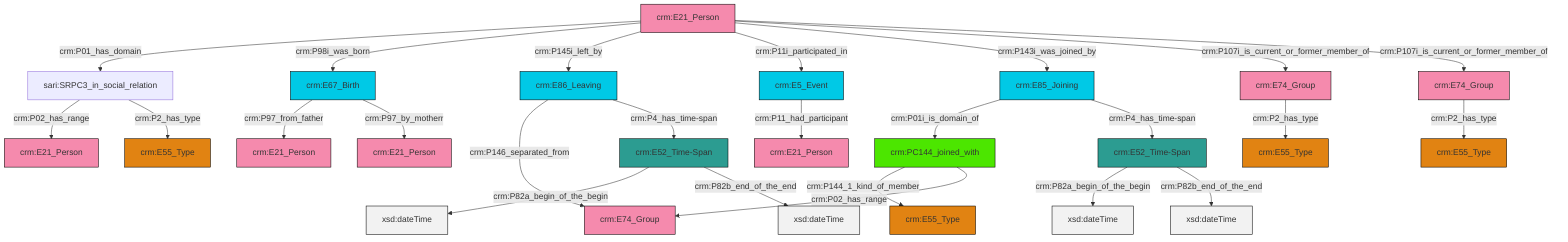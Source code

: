 graph TD
classDef Literal fill:#f2f2f2,stroke:#000000;
classDef CRM_Entity fill:#FFFFFF,stroke:#000000;
classDef Temporal_Entity fill:#00C9E6, stroke:#000000;
classDef Type fill:#E18312, stroke:#000000;
classDef Time-Span fill:#2C9C91, stroke:#000000;
classDef Appellation fill:#FFEB7F, stroke:#000000;
classDef Place fill:#008836, stroke:#000000;
classDef Persistent_Item fill:#B266B2, stroke:#000000;
classDef Conceptual_Object fill:#FFD700, stroke:#000000;
classDef Physical_Thing fill:#D2B48C, stroke:#000000;
classDef Actor fill:#f58aad, stroke:#000000;
classDef PC_Classes fill:#4ce600, stroke:#000000;
classDef Multi fill:#cccccc,stroke:#000000;

2["crm:E86_Leaving"]:::Temporal_Entity -->|crm:P146_separated_from| 4["crm:E74_Group"]:::Actor
11["crm:E52_Time-Span"]:::Time-Span -->|crm:P82a_begin_of_the_begin| 12[xsd:dateTime]:::Literal
13["crm:PC144_joined_with"]:::PC_Classes -->|crm:P144_1_kind_of_member| 0["crm:E55_Type"]:::Type
14["crm:E74_Group"]:::Actor -->|crm:P2_has_type| 16["crm:E55_Type"]:::Type
17["crm:E21_Person"]:::Actor -->|crm:P01_has_domain| 18["sari:SRPC3_in_social_relation"]:::Default
17["crm:E21_Person"]:::Actor -->|crm:P98i_was_born| 5["crm:E67_Birth"]:::Temporal_Entity
5["crm:E67_Birth"]:::Temporal_Entity -->|crm:P97_from_father| 20["crm:E21_Person"]:::Actor
17["crm:E21_Person"]:::Actor -->|crm:P145i_left_by| 2["crm:E86_Leaving"]:::Temporal_Entity
21["crm:E85_Joining"]:::Temporal_Entity -->|crm:P01i_is_domain_of| 13["crm:PC144_joined_with"]:::PC_Classes
7["crm:E52_Time-Span"]:::Time-Span -->|crm:P82a_begin_of_the_begin| 27[xsd:dateTime]:::Literal
13["crm:PC144_joined_with"]:::PC_Classes -->|crm:P02_has_range| 4["crm:E74_Group"]:::Actor
17["crm:E21_Person"]:::Actor -->|crm:P11i_participated_in| 30["crm:E5_Event"]:::Temporal_Entity
18["sari:SRPC3_in_social_relation"]:::Default -->|crm:P02_has_range| 31["crm:E21_Person"]:::Actor
17["crm:E21_Person"]:::Actor -->|crm:P143i_was_joined_by| 21["crm:E85_Joining"]:::Temporal_Entity
17["crm:E21_Person"]:::Actor -->|crm:P107i_is_current_or_former_member_of| 37["crm:E74_Group"]:::Actor
11["crm:E52_Time-Span"]:::Time-Span -->|crm:P82b_end_of_the_end| 38[xsd:dateTime]:::Literal
17["crm:E21_Person"]:::Actor -->|crm:P107i_is_current_or_former_member_of| 14["crm:E74_Group"]:::Actor
7["crm:E52_Time-Span"]:::Time-Span -->|crm:P82b_end_of_the_end| 40[xsd:dateTime]:::Literal
2["crm:E86_Leaving"]:::Temporal_Entity -->|crm:P4_has_time-span| 7["crm:E52_Time-Span"]:::Time-Span
30["crm:E5_Event"]:::Temporal_Entity -->|crm:P11_had_participant| 28["crm:E21_Person"]:::Actor
5["crm:E67_Birth"]:::Temporal_Entity -->|crm:P97_by_motherr| 33["crm:E21_Person"]:::Actor
21["crm:E85_Joining"]:::Temporal_Entity -->|crm:P4_has_time-span| 11["crm:E52_Time-Span"]:::Time-Span
37["crm:E74_Group"]:::Actor -->|crm:P2_has_type| 9["crm:E55_Type"]:::Type
18["sari:SRPC3_in_social_relation"]:::Default -->|crm:P2_has_type| 44["crm:E55_Type"]:::Type